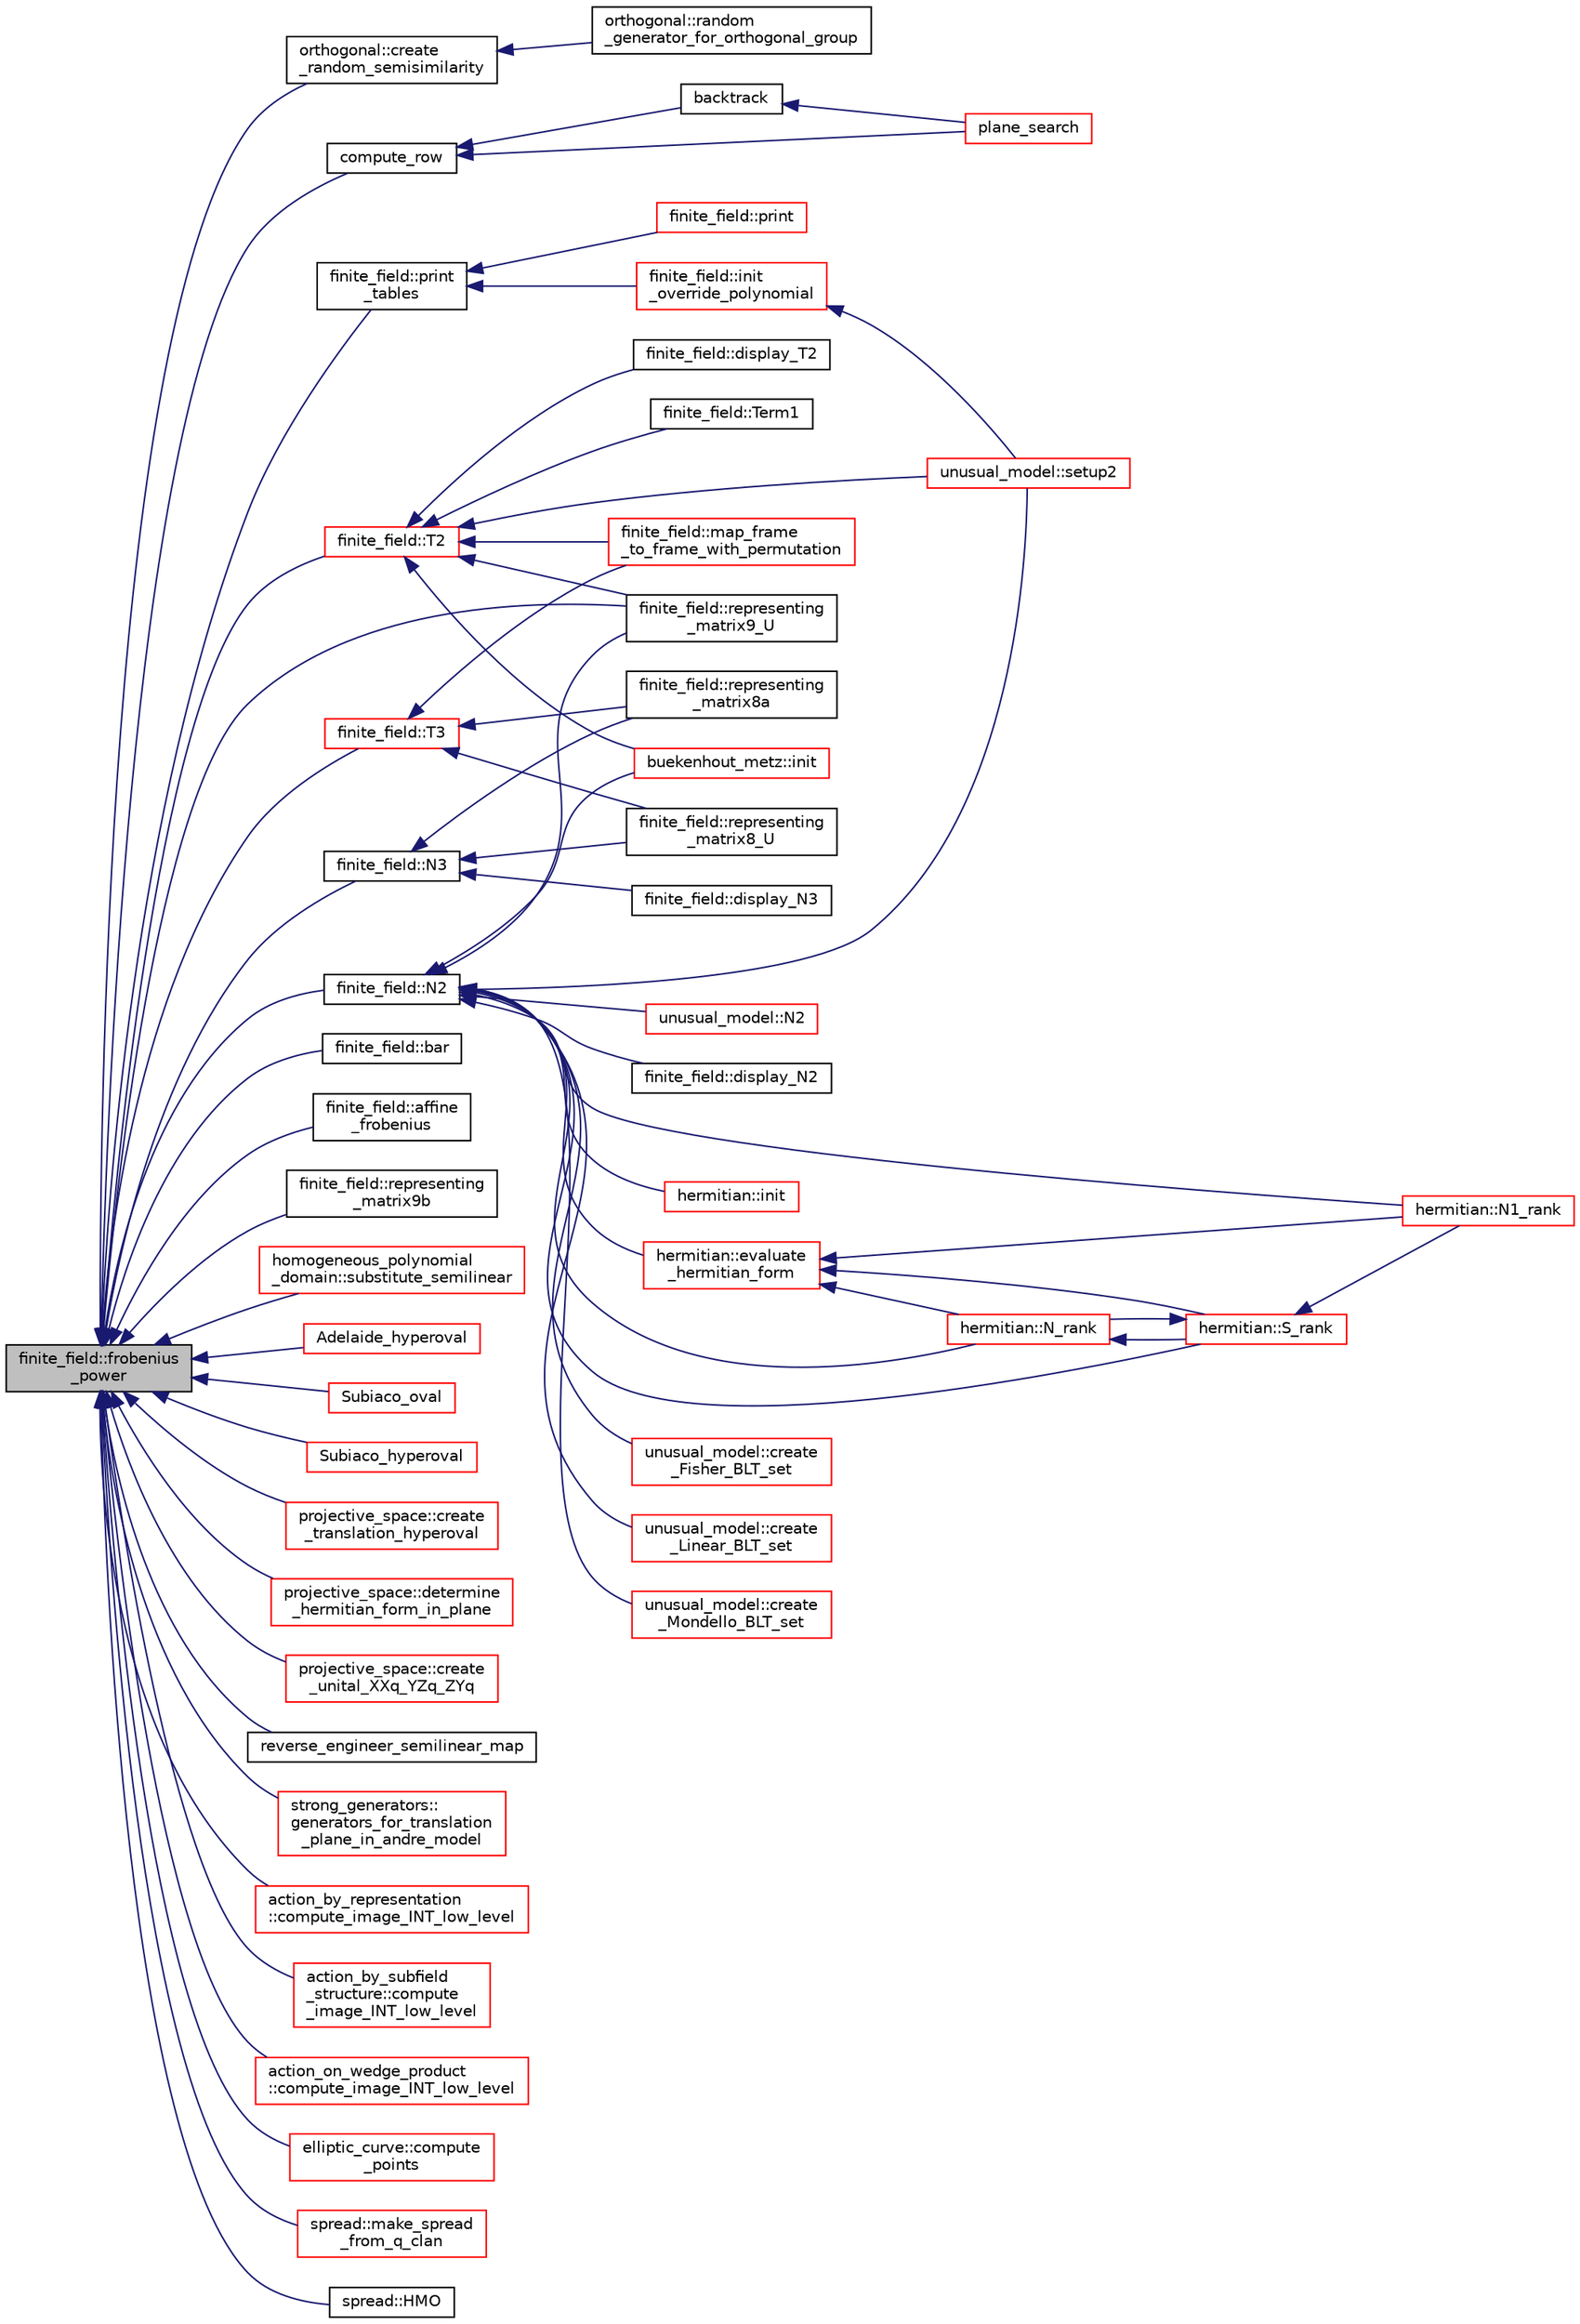 digraph "finite_field::frobenius_power"
{
  edge [fontname="Helvetica",fontsize="10",labelfontname="Helvetica",labelfontsize="10"];
  node [fontname="Helvetica",fontsize="10",shape=record];
  rankdir="LR";
  Node2938 [label="finite_field::frobenius\l_power",height=0.2,width=0.4,color="black", fillcolor="grey75", style="filled", fontcolor="black"];
  Node2938 -> Node2939 [dir="back",color="midnightblue",fontsize="10",style="solid",fontname="Helvetica"];
  Node2939 [label="orthogonal::create\l_random_semisimilarity",height=0.2,width=0.4,color="black", fillcolor="white", style="filled",URL="$d7/daa/classorthogonal.html#aef283326b1eb3cb1bc6992db12457a5e"];
  Node2939 -> Node2940 [dir="back",color="midnightblue",fontsize="10",style="solid",fontname="Helvetica"];
  Node2940 [label="orthogonal::random\l_generator_for_orthogonal_group",height=0.2,width=0.4,color="black", fillcolor="white", style="filled",URL="$d7/daa/classorthogonal.html#a380946c3af4d3d83118c409a7aecfe3d"];
  Node2938 -> Node2941 [dir="back",color="midnightblue",fontsize="10",style="solid",fontname="Helvetica"];
  Node2941 [label="compute_row",height=0.2,width=0.4,color="black", fillcolor="white", style="filled",URL="$dd/d07/plane__search_8_c.html#af945111d9c2dbe8ffc1478275c7d4d15"];
  Node2941 -> Node2942 [dir="back",color="midnightblue",fontsize="10",style="solid",fontname="Helvetica"];
  Node2942 [label="plane_search",height=0.2,width=0.4,color="red", fillcolor="white", style="filled",URL="$dd/d07/plane__search_8_c.html#a139312fcd3ab6cbe6643c4797ee21409"];
  Node2941 -> Node2944 [dir="back",color="midnightblue",fontsize="10",style="solid",fontname="Helvetica"];
  Node2944 [label="backtrack",height=0.2,width=0.4,color="black", fillcolor="white", style="filled",URL="$dd/d07/plane__search_8_c.html#af27df65bfff017a03b67e880f2f19ffb"];
  Node2944 -> Node2942 [dir="back",color="midnightblue",fontsize="10",style="solid",fontname="Helvetica"];
  Node2938 -> Node2945 [dir="back",color="midnightblue",fontsize="10",style="solid",fontname="Helvetica"];
  Node2945 [label="finite_field::print\l_tables",height=0.2,width=0.4,color="black", fillcolor="white", style="filled",URL="$df/d5a/classfinite__field.html#aa0bddbd3f44fb6012a198bfc3d0551fc"];
  Node2945 -> Node2946 [dir="back",color="midnightblue",fontsize="10",style="solid",fontname="Helvetica"];
  Node2946 [label="finite_field::init\l_override_polynomial",height=0.2,width=0.4,color="red", fillcolor="white", style="filled",URL="$df/d5a/classfinite__field.html#a39a40b052f326a05c5a1e6b13572f3e5"];
  Node2946 -> Node2959 [dir="back",color="midnightblue",fontsize="10",style="solid",fontname="Helvetica"];
  Node2959 [label="unusual_model::setup2",height=0.2,width=0.4,color="red", fillcolor="white", style="filled",URL="$dc/d50/classunusual__model.html#a00f7da705c24f863338828447abf7aae"];
  Node2945 -> Node2969 [dir="back",color="midnightblue",fontsize="10",style="solid",fontname="Helvetica"];
  Node2969 [label="finite_field::print",height=0.2,width=0.4,color="red", fillcolor="white", style="filled",URL="$df/d5a/classfinite__field.html#a447940f58fdec6c099784a3e50501926"];
  Node2938 -> Node2974 [dir="back",color="midnightblue",fontsize="10",style="solid",fontname="Helvetica"];
  Node2974 [label="finite_field::N2",height=0.2,width=0.4,color="black", fillcolor="white", style="filled",URL="$df/d5a/classfinite__field.html#adf6c3cec79318341ba1f4a59f08eaaff"];
  Node2974 -> Node2975 [dir="back",color="midnightblue",fontsize="10",style="solid",fontname="Helvetica"];
  Node2975 [label="finite_field::display_N2",height=0.2,width=0.4,color="black", fillcolor="white", style="filled",URL="$df/d5a/classfinite__field.html#ad66c70d4957af58f1ba0652bc8ece5f0"];
  Node2974 -> Node2976 [dir="back",color="midnightblue",fontsize="10",style="solid",fontname="Helvetica"];
  Node2976 [label="finite_field::representing\l_matrix9_U",height=0.2,width=0.4,color="black", fillcolor="white", style="filled",URL="$df/d5a/classfinite__field.html#a71554021c854e73fbe656c96cfe48ede"];
  Node2974 -> Node2977 [dir="back",color="midnightblue",fontsize="10",style="solid",fontname="Helvetica"];
  Node2977 [label="buekenhout_metz::init",height=0.2,width=0.4,color="red", fillcolor="white", style="filled",URL="$d8/d98/classbuekenhout__metz.html#a9a784ac5ef293953fbf1c53419c6d02b"];
  Node2974 -> Node2979 [dir="back",color="midnightblue",fontsize="10",style="solid",fontname="Helvetica"];
  Node2979 [label="hermitian::init",height=0.2,width=0.4,color="red", fillcolor="white", style="filled",URL="$d4/d11/classhermitian.html#a02a6643f6d2bcca20d3bf287d8745b35"];
  Node2974 -> Node2981 [dir="back",color="midnightblue",fontsize="10",style="solid",fontname="Helvetica"];
  Node2981 [label="hermitian::evaluate\l_hermitian_form",height=0.2,width=0.4,color="red", fillcolor="white", style="filled",URL="$d4/d11/classhermitian.html#a8f44e894b4941a4bac5b985c69ba81e5"];
  Node2981 -> Node2992 [dir="back",color="midnightblue",fontsize="10",style="solid",fontname="Helvetica"];
  Node2992 [label="hermitian::N_rank",height=0.2,width=0.4,color="red", fillcolor="white", style="filled",URL="$d4/d11/classhermitian.html#a8c7ec85ac5e9899ebf3d5c3d58ca64da"];
  Node2992 -> Node2993 [dir="back",color="midnightblue",fontsize="10",style="solid",fontname="Helvetica"];
  Node2993 [label="hermitian::S_rank",height=0.2,width=0.4,color="red", fillcolor="white", style="filled",URL="$d4/d11/classhermitian.html#ad1fcccaaee63d207a9e7adef62b7a01a"];
  Node2993 -> Node2992 [dir="back",color="midnightblue",fontsize="10",style="solid",fontname="Helvetica"];
  Node2993 -> Node2994 [dir="back",color="midnightblue",fontsize="10",style="solid",fontname="Helvetica"];
  Node2994 [label="hermitian::N1_rank",height=0.2,width=0.4,color="red", fillcolor="white", style="filled",URL="$d4/d11/classhermitian.html#a334681066fd4e89ec0e3c672dde9ef7a"];
  Node2981 -> Node2994 [dir="back",color="midnightblue",fontsize="10",style="solid",fontname="Helvetica"];
  Node2981 -> Node2993 [dir="back",color="midnightblue",fontsize="10",style="solid",fontname="Helvetica"];
  Node2974 -> Node2992 [dir="back",color="midnightblue",fontsize="10",style="solid",fontname="Helvetica"];
  Node2974 -> Node2994 [dir="back",color="midnightblue",fontsize="10",style="solid",fontname="Helvetica"];
  Node2974 -> Node2993 [dir="back",color="midnightblue",fontsize="10",style="solid",fontname="Helvetica"];
  Node2974 -> Node2959 [dir="back",color="midnightblue",fontsize="10",style="solid",fontname="Helvetica"];
  Node2974 -> Node2997 [dir="back",color="midnightblue",fontsize="10",style="solid",fontname="Helvetica"];
  Node2997 [label="unusual_model::create\l_Fisher_BLT_set",height=0.2,width=0.4,color="red", fillcolor="white", style="filled",URL="$dc/d50/classunusual__model.html#ad8a52feef5e6da3cee43dd09c64c5eeb"];
  Node2974 -> Node2998 [dir="back",color="midnightblue",fontsize="10",style="solid",fontname="Helvetica"];
  Node2998 [label="unusual_model::create\l_Linear_BLT_set",height=0.2,width=0.4,color="red", fillcolor="white", style="filled",URL="$dc/d50/classunusual__model.html#ae1a8f13e4e870b50e7fa24671f709d3b"];
  Node2974 -> Node2999 [dir="back",color="midnightblue",fontsize="10",style="solid",fontname="Helvetica"];
  Node2999 [label="unusual_model::create\l_Mondello_BLT_set",height=0.2,width=0.4,color="red", fillcolor="white", style="filled",URL="$dc/d50/classunusual__model.html#a24648c38693c1595023ed28b3eed0972"];
  Node2974 -> Node3000 [dir="back",color="midnightblue",fontsize="10",style="solid",fontname="Helvetica"];
  Node3000 [label="unusual_model::N2",height=0.2,width=0.4,color="red", fillcolor="white", style="filled",URL="$dc/d50/classunusual__model.html#adc5ba7ec554cea0fcad289801286e3a0"];
  Node2938 -> Node3006 [dir="back",color="midnightblue",fontsize="10",style="solid",fontname="Helvetica"];
  Node3006 [label="finite_field::N3",height=0.2,width=0.4,color="black", fillcolor="white", style="filled",URL="$df/d5a/classfinite__field.html#aa7c17cc55492ee6fd76ef0201d8dc200"];
  Node3006 -> Node3007 [dir="back",color="midnightblue",fontsize="10",style="solid",fontname="Helvetica"];
  Node3007 [label="finite_field::display_N3",height=0.2,width=0.4,color="black", fillcolor="white", style="filled",URL="$df/d5a/classfinite__field.html#a4fe5992dc30abce53c6a86d6e3a666a8"];
  Node3006 -> Node3008 [dir="back",color="midnightblue",fontsize="10",style="solid",fontname="Helvetica"];
  Node3008 [label="finite_field::representing\l_matrix8_U",height=0.2,width=0.4,color="black", fillcolor="white", style="filled",URL="$df/d5a/classfinite__field.html#acb5a5551f5c68aeba2b726937a4ee8be"];
  Node3006 -> Node3009 [dir="back",color="midnightblue",fontsize="10",style="solid",fontname="Helvetica"];
  Node3009 [label="finite_field::representing\l_matrix8a",height=0.2,width=0.4,color="black", fillcolor="white", style="filled",URL="$df/d5a/classfinite__field.html#aa1014121c2fd9b0d1ab9f0e042f24bc3"];
  Node2938 -> Node3010 [dir="back",color="midnightblue",fontsize="10",style="solid",fontname="Helvetica"];
  Node3010 [label="finite_field::T2",height=0.2,width=0.4,color="red", fillcolor="white", style="filled",URL="$df/d5a/classfinite__field.html#a8266c2c6f6bda29855c2bb1e0b500841"];
  Node3010 -> Node3011 [dir="back",color="midnightblue",fontsize="10",style="solid",fontname="Helvetica"];
  Node3011 [label="finite_field::display_T2",height=0.2,width=0.4,color="black", fillcolor="white", style="filled",URL="$df/d5a/classfinite__field.html#a73592a477a519c7823666db81c18a5a9"];
  Node3010 -> Node3012 [dir="back",color="midnightblue",fontsize="10",style="solid",fontname="Helvetica"];
  Node3012 [label="finite_field::map_frame\l_to_frame_with_permutation",height=0.2,width=0.4,color="red", fillcolor="white", style="filled",URL="$df/d5a/classfinite__field.html#a6b6142cf5491507d40fa0b6c3a837b81"];
  Node3010 -> Node2976 [dir="back",color="midnightblue",fontsize="10",style="solid",fontname="Helvetica"];
  Node3010 -> Node3014 [dir="back",color="midnightblue",fontsize="10",style="solid",fontname="Helvetica"];
  Node3014 [label="finite_field::Term1",height=0.2,width=0.4,color="black", fillcolor="white", style="filled",URL="$df/d5a/classfinite__field.html#a01ece3da0e6408b5e2523bd9f3b2a8ee"];
  Node3010 -> Node2977 [dir="back",color="midnightblue",fontsize="10",style="solid",fontname="Helvetica"];
  Node3010 -> Node2959 [dir="back",color="midnightblue",fontsize="10",style="solid",fontname="Helvetica"];
  Node2938 -> Node3020 [dir="back",color="midnightblue",fontsize="10",style="solid",fontname="Helvetica"];
  Node3020 [label="finite_field::T3",height=0.2,width=0.4,color="red", fillcolor="white", style="filled",URL="$df/d5a/classfinite__field.html#a463977c31334b52c78957f56076ba595"];
  Node3020 -> Node3012 [dir="back",color="midnightblue",fontsize="10",style="solid",fontname="Helvetica"];
  Node3020 -> Node3008 [dir="back",color="midnightblue",fontsize="10",style="solid",fontname="Helvetica"];
  Node3020 -> Node3009 [dir="back",color="midnightblue",fontsize="10",style="solid",fontname="Helvetica"];
  Node2938 -> Node3025 [dir="back",color="midnightblue",fontsize="10",style="solid",fontname="Helvetica"];
  Node3025 [label="finite_field::bar",height=0.2,width=0.4,color="black", fillcolor="white", style="filled",URL="$df/d5a/classfinite__field.html#a035607e861f0be19a4b4ca5fbe8d9196"];
  Node2938 -> Node3026 [dir="back",color="midnightblue",fontsize="10",style="solid",fontname="Helvetica"];
  Node3026 [label="finite_field::affine\l_frobenius",height=0.2,width=0.4,color="black", fillcolor="white", style="filled",URL="$df/d5a/classfinite__field.html#a432f4d0e725573d58bb823cf76772d05"];
  Node2938 -> Node2976 [dir="back",color="midnightblue",fontsize="10",style="solid",fontname="Helvetica"];
  Node2938 -> Node3027 [dir="back",color="midnightblue",fontsize="10",style="solid",fontname="Helvetica"];
  Node3027 [label="finite_field::representing\l_matrix9b",height=0.2,width=0.4,color="black", fillcolor="white", style="filled",URL="$df/d5a/classfinite__field.html#a29d9b64c0ebf1d89be62536d6a4366e6"];
  Node2938 -> Node3028 [dir="back",color="midnightblue",fontsize="10",style="solid",fontname="Helvetica"];
  Node3028 [label="homogeneous_polynomial\l_domain::substitute_semilinear",height=0.2,width=0.4,color="red", fillcolor="white", style="filled",URL="$d2/da7/classhomogeneous__polynomial__domain.html#ae16fefaacc3385f9f385d1dd6df7ea4d"];
  Node2938 -> Node3257 [dir="back",color="midnightblue",fontsize="10",style="solid",fontname="Helvetica"];
  Node3257 [label="Adelaide_hyperoval",height=0.2,width=0.4,color="red", fillcolor="white", style="filled",URL="$d4/d67/geometry_8h.html#acca8a45187a8ab1f6adc350194f17b87"];
  Node2938 -> Node3259 [dir="back",color="midnightblue",fontsize="10",style="solid",fontname="Helvetica"];
  Node3259 [label="Subiaco_oval",height=0.2,width=0.4,color="red", fillcolor="white", style="filled",URL="$d4/d67/geometry_8h.html#aad60d8b485bc6d324431f2ee7a543cb1"];
  Node2938 -> Node3261 [dir="back",color="midnightblue",fontsize="10",style="solid",fontname="Helvetica"];
  Node3261 [label="Subiaco_hyperoval",height=0.2,width=0.4,color="red", fillcolor="white", style="filled",URL="$d4/d67/geometry_8h.html#a7653c4fab644da8c6527a23977f3670f"];
  Node2938 -> Node3263 [dir="back",color="midnightblue",fontsize="10",style="solid",fontname="Helvetica"];
  Node3263 [label="projective_space::create\l_translation_hyperoval",height=0.2,width=0.4,color="red", fillcolor="white", style="filled",URL="$d2/d17/classprojective__space.html#a3eff9f0e686ce38a82b3bf0f2c1a1e6f"];
  Node2938 -> Node3265 [dir="back",color="midnightblue",fontsize="10",style="solid",fontname="Helvetica"];
  Node3265 [label="projective_space::determine\l_hermitian_form_in_plane",height=0.2,width=0.4,color="red", fillcolor="white", style="filled",URL="$d2/d17/classprojective__space.html#a20267bad9f354993ddc8b1c36220a874"];
  Node2938 -> Node3269 [dir="back",color="midnightblue",fontsize="10",style="solid",fontname="Helvetica"];
  Node3269 [label="projective_space::create\l_unital_XXq_YZq_ZYq",height=0.2,width=0.4,color="red", fillcolor="white", style="filled",URL="$d2/d17/classprojective__space.html#ab2caba5024959bb9db75d3cb711c2f30"];
  Node2938 -> Node3271 [dir="back",color="midnightblue",fontsize="10",style="solid",fontname="Helvetica"];
  Node3271 [label="reverse_engineer_semilinear_map",height=0.2,width=0.4,color="black", fillcolor="white", style="filled",URL="$dc/dd4/group__actions_8h.html#ab746dde308059893cd75074a5d21a60d"];
  Node2938 -> Node3272 [dir="back",color="midnightblue",fontsize="10",style="solid",fontname="Helvetica"];
  Node3272 [label="strong_generators::\lgenerators_for_translation\l_plane_in_andre_model",height=0.2,width=0.4,color="red", fillcolor="white", style="filled",URL="$dc/d09/classstrong__generators.html#aceefa8f4e00918ef0c4e9899a6d892ac"];
  Node2938 -> Node3273 [dir="back",color="midnightblue",fontsize="10",style="solid",fontname="Helvetica"];
  Node3273 [label="action_by_representation\l::compute_image_INT_low_level",height=0.2,width=0.4,color="red", fillcolor="white", style="filled",URL="$d1/d9d/classaction__by__representation.html#a599c62e0318b6451dfe39af26d699baa"];
  Node2938 -> Node3275 [dir="back",color="midnightblue",fontsize="10",style="solid",fontname="Helvetica"];
  Node3275 [label="action_by_subfield\l_structure::compute\l_image_INT_low_level",height=0.2,width=0.4,color="red", fillcolor="white", style="filled",URL="$dd/d67/classaction__by__subfield__structure.html#a34809d4759ad884c47080ec3beed5929"];
  Node2938 -> Node3277 [dir="back",color="midnightblue",fontsize="10",style="solid",fontname="Helvetica"];
  Node3277 [label="action_on_wedge_product\l::compute_image_INT_low_level",height=0.2,width=0.4,color="red", fillcolor="white", style="filled",URL="$d0/deb/classaction__on__wedge__product.html#a4db8aa51b8d6d7fcdacbf2947aa7e018"];
  Node2938 -> Node3279 [dir="back",color="midnightblue",fontsize="10",style="solid",fontname="Helvetica"];
  Node3279 [label="elliptic_curve::compute\l_points",height=0.2,width=0.4,color="red", fillcolor="white", style="filled",URL="$d3/dea/classelliptic__curve.html#a07f848c282b8e731d9e99e9b358d5a9a"];
  Node2938 -> Node3281 [dir="back",color="midnightblue",fontsize="10",style="solid",fontname="Helvetica"];
  Node3281 [label="spread::make_spread\l_from_q_clan",height=0.2,width=0.4,color="red", fillcolor="white", style="filled",URL="$da/dc1/classspread.html#a3dcf930f3e0d9ebdead688a37cddd967"];
  Node2938 -> Node3283 [dir="back",color="midnightblue",fontsize="10",style="solid",fontname="Helvetica"];
  Node3283 [label="spread::HMO",height=0.2,width=0.4,color="black", fillcolor="white", style="filled",URL="$da/dc1/classspread.html#aac9d8a67802a3e23e66eb20e419c097b"];
}
